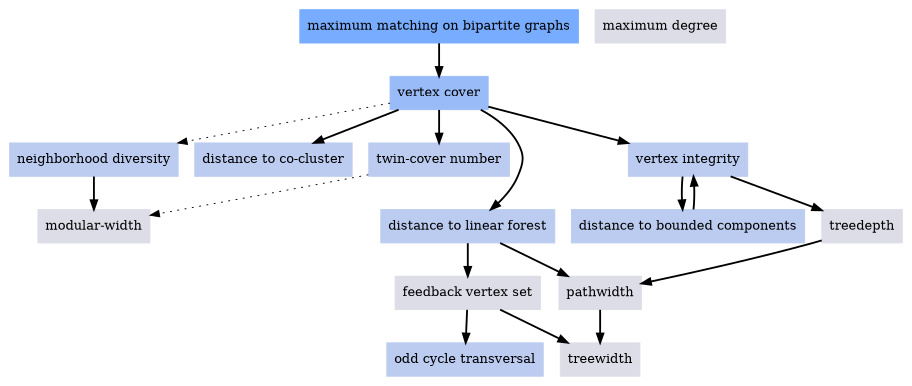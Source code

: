 digraph local_8Mm5qJ {
	node [color=lightblue2 style=filled]
	margin=0.04 size="6,6"
	"n_vMs3RS" [label="neighborhood diversity" URL="/parameters/html/vMs3RS" color="#bbccf0" shape=box]
	"n_VHClqR" [label="pathwidth" URL="/parameters/html/VHClqR" color="#dddde8" shape=box]
	"n_8Mm5qJ" [label="maximum matching on bipartite graphs" URL="/parameters/html/8Mm5qJ" color="#78acff" shape=box]
	"n_hbfWwE" [label="distance to co-cluster" URL="/parameters/html/hbfWwE" color="#bbccf0" shape=box]
	"n_4bj71L" [label="modular-width" URL="/parameters/html/4bj71L" color="#dddde8" shape=box]
	"n_UyQ5yM" [label="maximum degree" URL="/parameters/html/UyQ5yM" color="#dddde8" shape=box]
	"n_Ve5ruW" [label="odd cycle transversal" URL="/parameters/html/Ve5ruW" color="#bbccf0" shape=box]
	"n_GNOiyB" [label="feedback vertex set" URL="/parameters/html/GNOiyB" color="#dddde8" shape=box]
	"n_RPTCxd" [label="distance to bounded components" URL="/parameters/html/RPTCxd" color="#bbccf0" shape=box]
	"n_5Q7fuR" [label="treewidth" URL="/parameters/html/5Q7fuR" color="#dddde8" shape=box]
	"n_MUnHA0" [label="twin-cover number" URL="/parameters/html/MUnHA0" color="#bbccf0" shape=box]
	"n_4lp9Yj" [label="vertex cover" URL="/parameters/html/4lp9Yj" color="#99bcf8" shape=box]
	"n_yk7XP0" [label="distance to linear forest" URL="/parameters/html/yk7XP0" color="#bbccf0" shape=box]
	"n_KEP2qM" [label="treedepth" URL="/parameters/html/KEP2qM" color="#dddde8" shape=box]
	"n_KVhJFB" [label="vertex integrity" URL="/parameters/html/KVhJFB" color="#bbccf0" shape=box]
	"n_KEP2qM" -> "n_VHClqR" [label="" decorate=true lblstyle="above, sloped" weight="100" penwidth="2.0"]
	"n_8Mm5qJ" -> "n_4lp9Yj" [label="" decorate=true lblstyle="above, sloped" weight="100" penwidth="2.0"]
	"n_KVhJFB" -> "n_RPTCxd" [label="" decorate=true lblstyle="above, sloped" weight="100" penwidth="2.0"]
	"n_vMs3RS" -> "n_4bj71L" [label="" decorate=true lblstyle="above, sloped" weight="100" penwidth="2.0"]
	"n_RPTCxd" -> "n_KVhJFB" [label="" decorate=true lblstyle="above, sloped" weight="100" penwidth="2.0"]
	"n_4lp9Yj" -> "n_yk7XP0" [label="" decorate=true lblstyle="above, sloped" weight="100" penwidth="2.0"]
	"n_4lp9Yj" -> "n_KVhJFB" [label="" decorate=true lblstyle="above, sloped" weight="100" penwidth="2.0"]
	"n_4lp9Yj" -> "n_vMs3RS" [label="" decorate=true lblstyle="above, sloped" style="dotted" weight="1" penwidth="1.0"]
	"n_MUnHA0" -> "n_4bj71L" [label="" decorate=true lblstyle="above, sloped" style="dotted" weight="1" penwidth="1.0"]
	"n_4lp9Yj" -> "n_hbfWwE" [label="" decorate=true lblstyle="above, sloped" weight="100" penwidth="2.0"]
	"n_yk7XP0" -> "n_VHClqR" [label="" decorate=true lblstyle="above, sloped" weight="100" penwidth="2.0"]
	"n_GNOiyB" -> "n_Ve5ruW" [label="" decorate=true lblstyle="above, sloped" weight="100" penwidth="2.0"]
	"n_4lp9Yj" -> "n_MUnHA0" [label="" decorate=true lblstyle="above, sloped" weight="100" penwidth="2.0"]
	"n_VHClqR" -> "n_5Q7fuR" [label="" decorate=true lblstyle="above, sloped" weight="100" penwidth="2.0"]
	"n_yk7XP0" -> "n_GNOiyB" [label="" decorate=true lblstyle="above, sloped" weight="100" penwidth="2.0"]
	"n_KVhJFB" -> "n_KEP2qM" [label="" decorate=true lblstyle="above, sloped" weight="100" penwidth="2.0"]
	"n_GNOiyB" -> "n_5Q7fuR" [label="" decorate=true lblstyle="above, sloped" weight="100" penwidth="2.0"]
}
